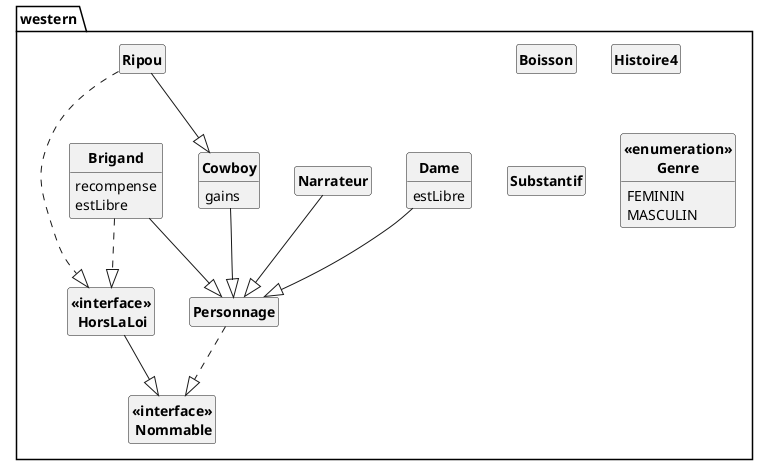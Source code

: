@startuml

skinparam style strictuml
skinparam classAttributeIconSize 0
skinparam classFontStyle Bold
hide empty members

Package "western" {
class Boisson
{
}

class Brigand
{
recompense
estLibre
}

class Cowboy
{
gains
}

class Dame
{
estLibre
}

class Histoire4
{
}

class Narrateur
{
}

class Personnage
{
}

class Ripou
{
}

class Substantif
{
}

class "<<interface>>\n HorsLaLoi" as HorsLaLoi

class "<<interface>>\n Nommable" as Nommable

class "<<enumeration>>\nGenre"
{
FEMININ
MASCULIN
}


Brigand --|> Personnage
Brigand ..|> HorsLaLoi

Cowboy --|> Personnage

Dame --|> Personnage


Narrateur --|> Personnage

Personnage ..|> Nommable

Ripou --|> Cowboy
Ripou ..|> HorsLaLoi


HorsLaLoi --|> Nommable


}

@enduml

